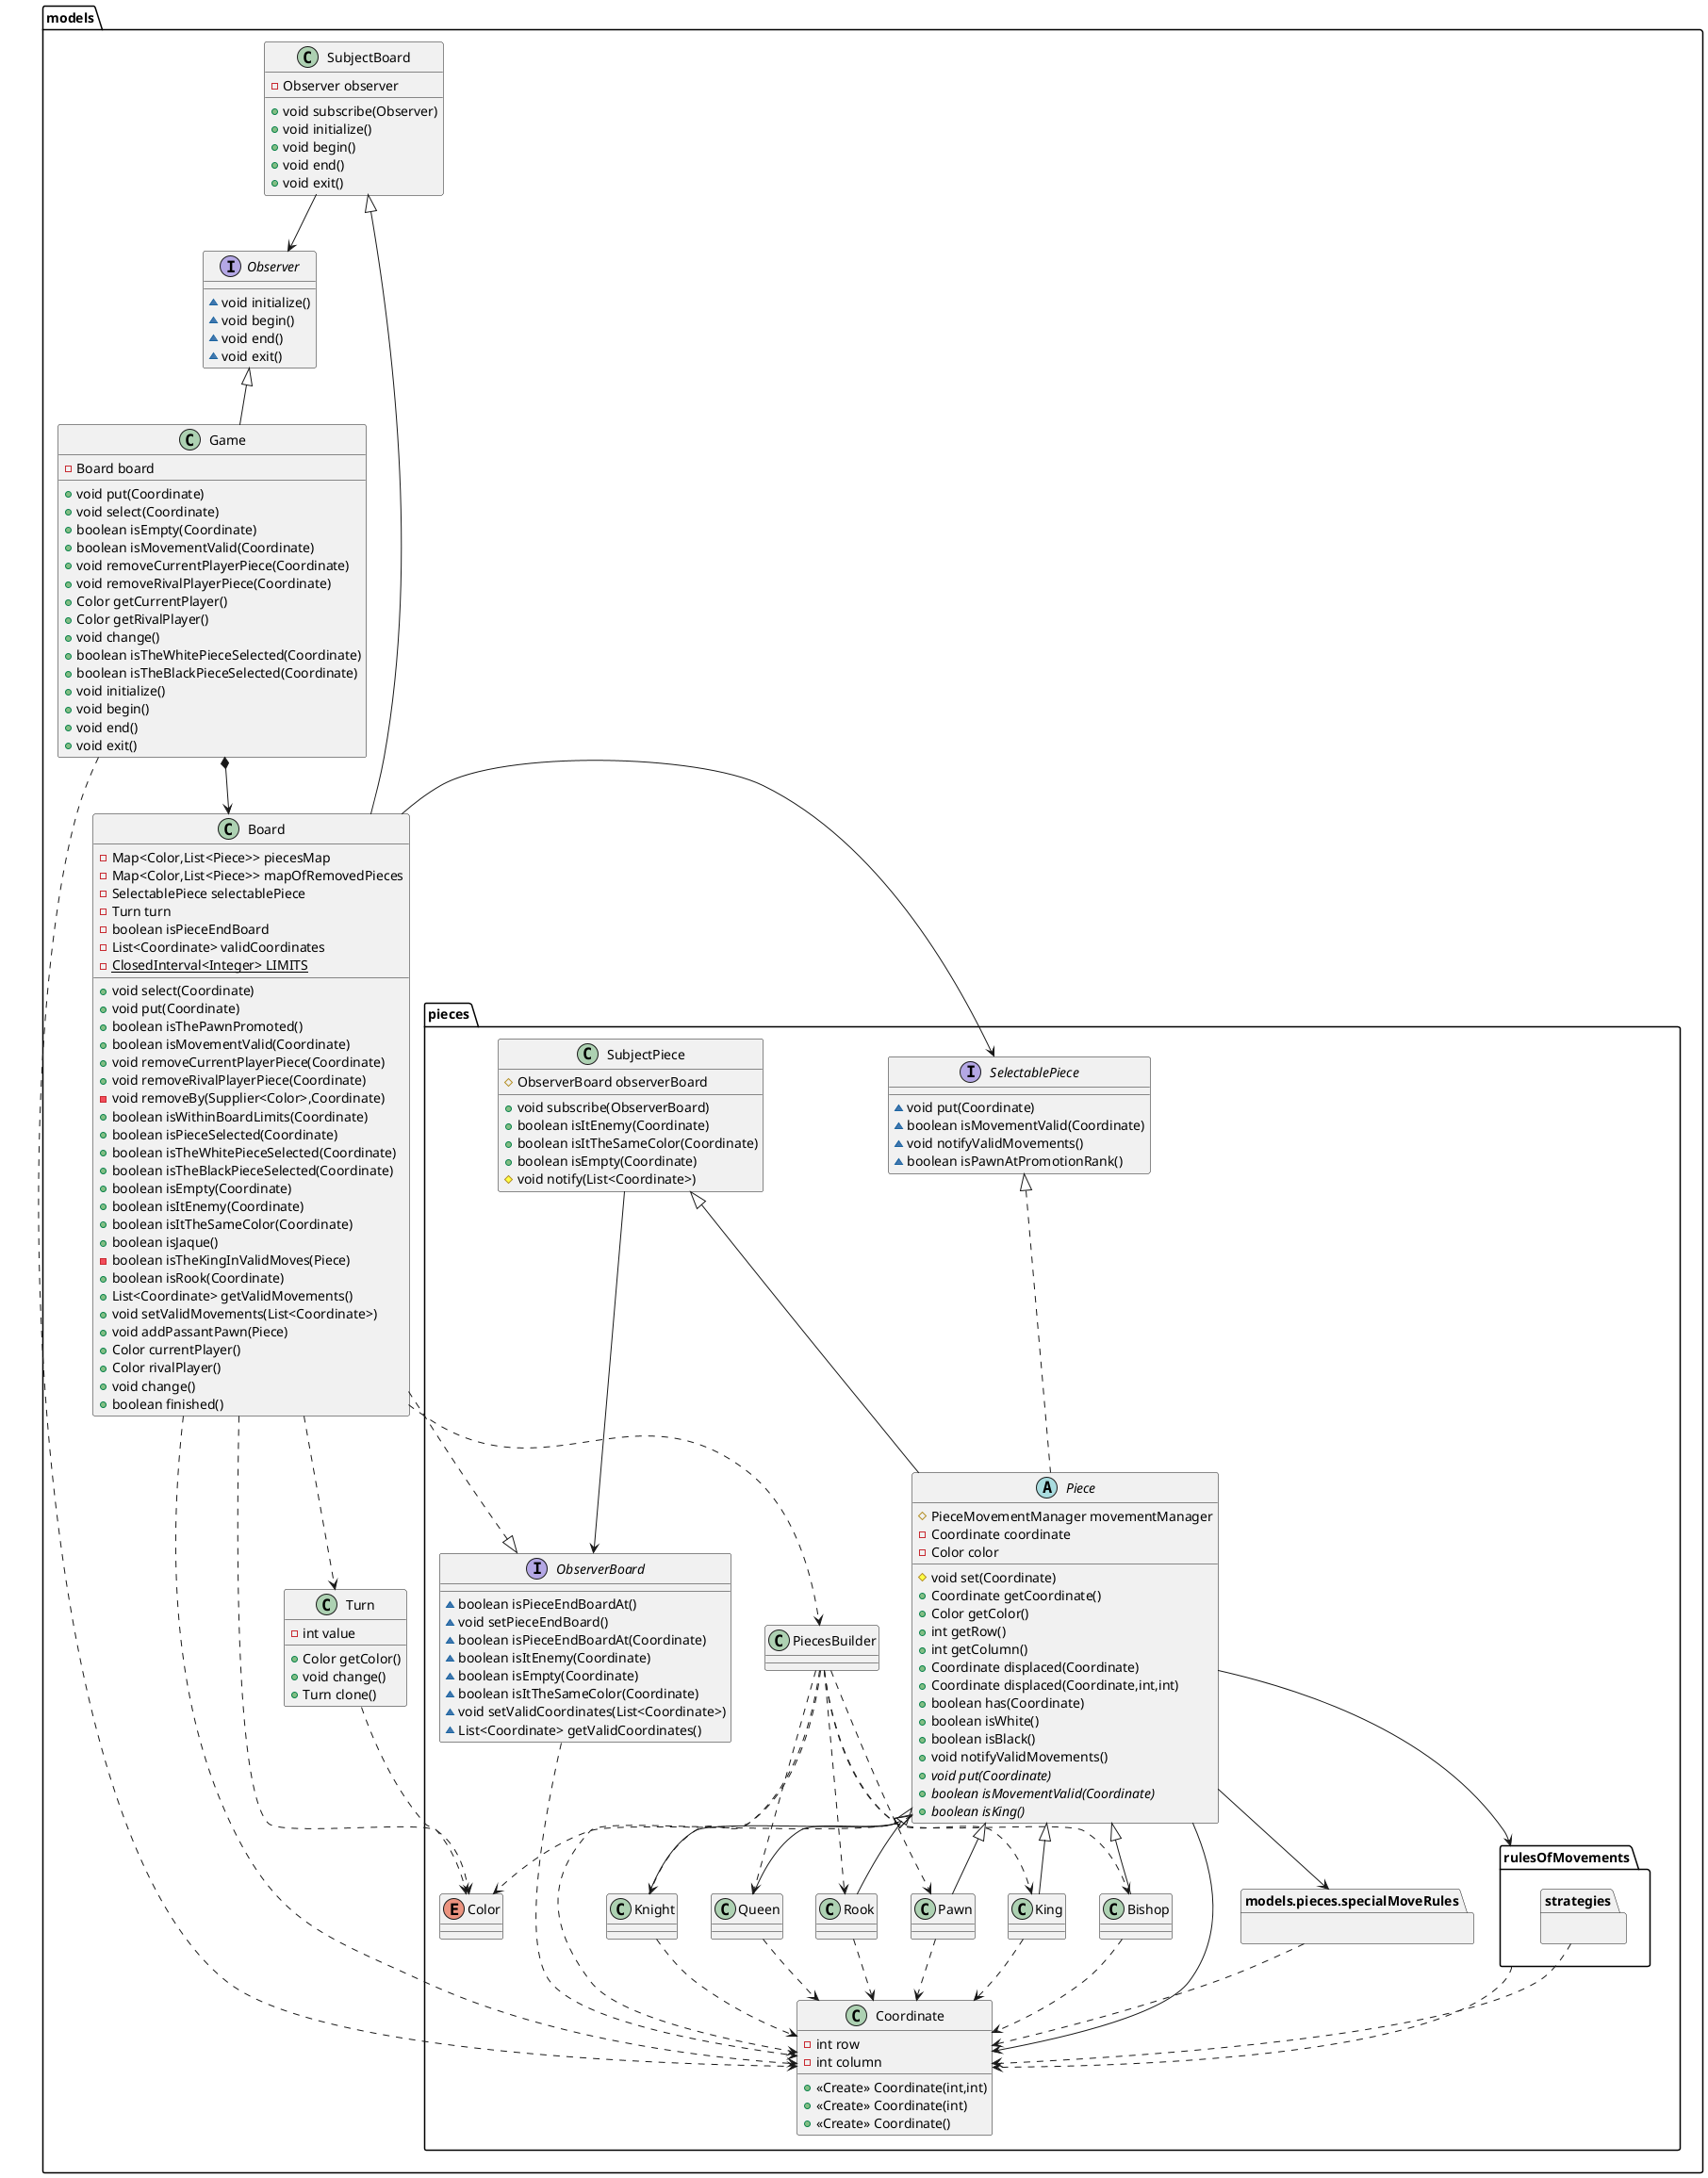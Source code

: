 @startuml

interface models.pieces.SelectablePiece {
~ void put(Coordinate)
~ boolean isMovementValid(Coordinate)
~ void notifyValidMovements()
~ boolean isPawnAtPromotionRank()
}

class models.pieces.PiecesBuilder {
}

enum models.pieces.Color {
}

interface models.Observer {
~ void initialize()
~ void begin()
~ void end()
~ void exit()
}

class models.pieces.Coordinate {
- int row
- int column
+ <<Create>> Coordinate(int,int)
+ <<Create>> Coordinate(int)
+ <<Create>> Coordinate()
}

class models.Board {
- Map<Color,List<Piece>> piecesMap
- Map<Color,List<Piece>> mapOfRemovedPieces
- SelectablePiece selectablePiece
- Turn turn
- boolean isPieceEndBoard
- List<Coordinate> validCoordinates
- {static} ClosedInterval<Integer> LIMITS
+ void select(Coordinate)
+ void put(Coordinate)
+ boolean isThePawnPromoted()
+ boolean isMovementValid(Coordinate)
+ void removeCurrentPlayerPiece(Coordinate)
+ void removeRivalPlayerPiece(Coordinate)
- void removeBy(Supplier<Color>,Coordinate)
+ boolean isWithinBoardLimits(Coordinate)
+ boolean isPieceSelected(Coordinate)
+ boolean isTheWhitePieceSelected(Coordinate)
+ boolean isTheBlackPieceSelected(Coordinate)
+ boolean isEmpty(Coordinate)
+ boolean isItEnemy(Coordinate)
+ boolean isItTheSameColor(Coordinate)
+ boolean isJaque()
- boolean isTheKingInValidMoves(Piece)
+ boolean isRook(Coordinate)
+ List<Coordinate> getValidMovements()
+ void setValidMovements(List<Coordinate>)
+ void addPassantPawn(Piece)
+ Color currentPlayer()
+ Color rivalPlayer()
+ void change()
+ boolean finished()
}

interface models.pieces.ObserverBoard {
~ boolean isPieceEndBoardAt()
~ void setPieceEndBoard()
~ boolean isPieceEndBoardAt(Coordinate)
~ boolean isItEnemy(Coordinate)
~ boolean isEmpty(Coordinate)
~ boolean isItTheSameColor(Coordinate)
~ void setValidCoordinates(List<Coordinate>)
~ List<Coordinate> getValidCoordinates()
}

class models.Game {
- Board board
+ void put(Coordinate)
+ void select(Coordinate)
+ boolean isEmpty(Coordinate)
+ boolean isMovementValid(Coordinate)
+ void removeCurrentPlayerPiece(Coordinate)
+ void removeRivalPlayerPiece(Coordinate)
+ Color getCurrentPlayer()
+ Color getRivalPlayer()
+ void change()
+ boolean isTheWhitePieceSelected(Coordinate)
+ boolean isTheBlackPieceSelected(Coordinate)
+ void initialize()
+ void begin()
+ void end()
+ void exit()
}

abstract class models.pieces.Piece {
# PieceMovementManager movementManager
- Coordinate coordinate
- Color color
# void set(Coordinate)
+ Coordinate getCoordinate()
+ Color getColor()
+ int getRow()
+ int getColumn()
+ Coordinate displaced(Coordinate)
+ Coordinate displaced(Coordinate,int,int)
+ boolean has(Coordinate)
+ boolean isWhite()
+ boolean isBlack()
+ void notifyValidMovements()
+ {abstract}void put(Coordinate)
+ {abstract}boolean isMovementValid(Coordinate)
+ {abstract}boolean isKing()
}

class models.pieces.SubjectPiece {
# ObserverBoard observerBoard
+ void subscribe(ObserverBoard)
+ boolean isItEnemy(Coordinate)
+ boolean isItTheSameColor(Coordinate)
+ boolean isEmpty(Coordinate)
# void notify(List<Coordinate>)
}

class models.Turn {
- int value
+ Color getColor()
+ void change()
+ Turn clone()
}

class models.SubjectBoard {
- Observer observer
+ void subscribe(Observer)
+ void initialize()
+ void begin()
+ void end()
+ void exit()
}

package models.pieces.rulesOfMovements {
}

package models.pieces.rulesOfMovements.strategies {
}

package models.pieces.specialMoveRules {}

models.pieces.Piece <|-- models.pieces.Bishop
models.pieces.Piece <|-- models.pieces.Knight
models.pieces.ObserverBoard <|.. models.Board
models.Observer <|-- models.Game
models.Game *--> models.Board
models.Game ..> models.pieces.Coordinate
models.Board ..> models.Turn
models.Board ..> models.pieces.Color
models.Board ..> models.pieces.Coordinate
models.Board ..> models.pieces.PiecesBuilder
models.Board --> models.pieces.SelectablePiece
models.Turn ..> models.pieces.Color
models.pieces.ObserverBoard ..> models.pieces.Coordinate
models.SubjectBoard <|-- models.Board
models.SubjectBoard --> models.Observer
models.pieces.SelectablePiece <|.. models.pieces.Piece
models.pieces.SubjectPiece --> models.pieces.ObserverBoard
models.pieces.SubjectPiece <|-- models.pieces.Piece
models.pieces.Piece <|-- models.pieces.Queen
models.pieces.Piece <|-- models.pieces.Rook
models.pieces.Piece <|-- models.pieces.Pawn
models.pieces.Piece ..> models.pieces.Color
models.pieces.Piece --> models.pieces.Coordinate
models.pieces.Piece <|-- models.pieces.King
models.pieces.Piece --> models.pieces.specialMoveRules
models.pieces.PiecesBuilder ..> models.pieces.Pawn
models.pieces.PiecesBuilder ..> models.pieces.Rook
models.pieces.PiecesBuilder ..> models.pieces.King
models.pieces.PiecesBuilder ..> models.pieces.Queen
models.pieces.PiecesBuilder ..> models.pieces.Bishop
models.pieces.PiecesBuilder ..> models.pieces.Knight
models.pieces.PiecesBuilder ..> models.pieces.Coordinate
models.pieces.Rook ..> models.pieces.Coordinate
models.pieces.King ..> models.pieces.Coordinate
models.pieces.Queen ..> models.pieces.Coordinate
models.pieces.Bishop ..> models.pieces.Coordinate
models.pieces.Knight ..> models.pieces.Coordinate
models.pieces.Pawn ..> models.pieces.Coordinate
models.pieces.Piece --> models.pieces.rulesOfMovements
models.pieces.rulesOfMovements ..> models.pieces.Coordinate
models.pieces.rulesOfMovements.strategies ..> models.pieces.Coordinate
models.pieces.specialMoveRules ..> models.pieces.Coordinate

@enduml

